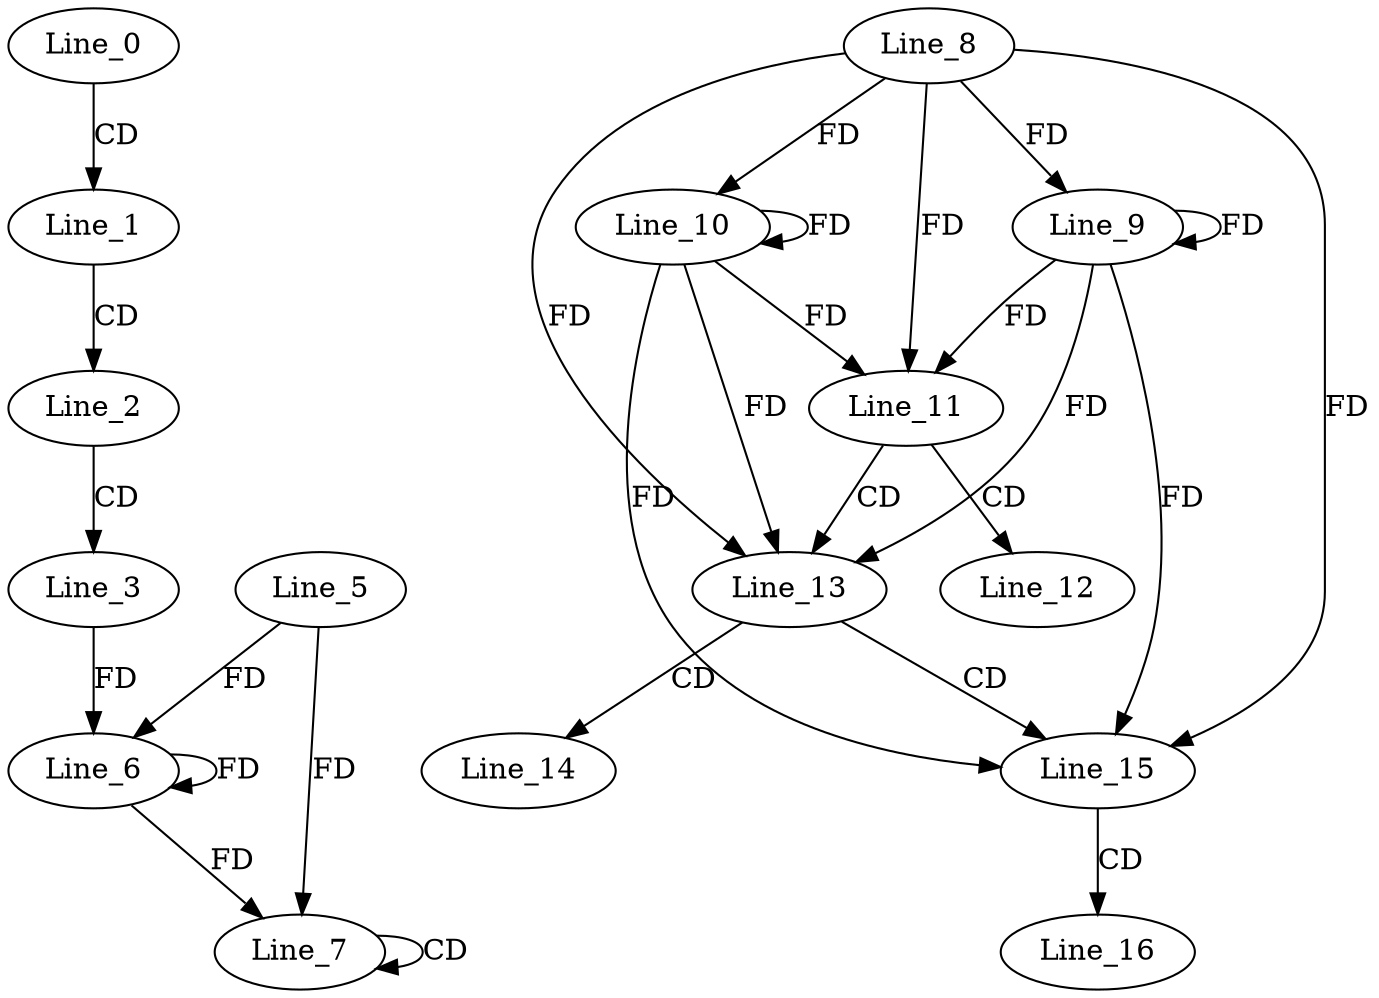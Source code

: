 digraph G {
  Line_0;
  Line_1;
  Line_2;
  Line_3;
  Line_5;
  Line_6;
  Line_6;
  Line_7;
  Line_7;
  Line_8;
  Line_9;
  Line_9;
  Line_10;
  Line_10;
  Line_11;
  Line_12;
  Line_13;
  Line_14;
  Line_15;
  Line_16;
  Line_0 -> Line_1 [ label="CD" ];
  Line_1 -> Line_2 [ label="CD" ];
  Line_2 -> Line_3 [ label="CD" ];
  Line_5 -> Line_6 [ label="FD" ];
  Line_6 -> Line_6 [ label="FD" ];
  Line_3 -> Line_6 [ label="FD" ];
  Line_7 -> Line_7 [ label="CD" ];
  Line_5 -> Line_7 [ label="FD" ];
  Line_6 -> Line_7 [ label="FD" ];
  Line_8 -> Line_9 [ label="FD" ];
  Line_9 -> Line_9 [ label="FD" ];
  Line_8 -> Line_10 [ label="FD" ];
  Line_10 -> Line_10 [ label="FD" ];
  Line_8 -> Line_11 [ label="FD" ];
  Line_9 -> Line_11 [ label="FD" ];
  Line_10 -> Line_11 [ label="FD" ];
  Line_11 -> Line_12 [ label="CD" ];
  Line_11 -> Line_13 [ label="CD" ];
  Line_8 -> Line_13 [ label="FD" ];
  Line_9 -> Line_13 [ label="FD" ];
  Line_10 -> Line_13 [ label="FD" ];
  Line_13 -> Line_14 [ label="CD" ];
  Line_13 -> Line_15 [ label="CD" ];
  Line_8 -> Line_15 [ label="FD" ];
  Line_9 -> Line_15 [ label="FD" ];
  Line_10 -> Line_15 [ label="FD" ];
  Line_15 -> Line_16 [ label="CD" ];
}
